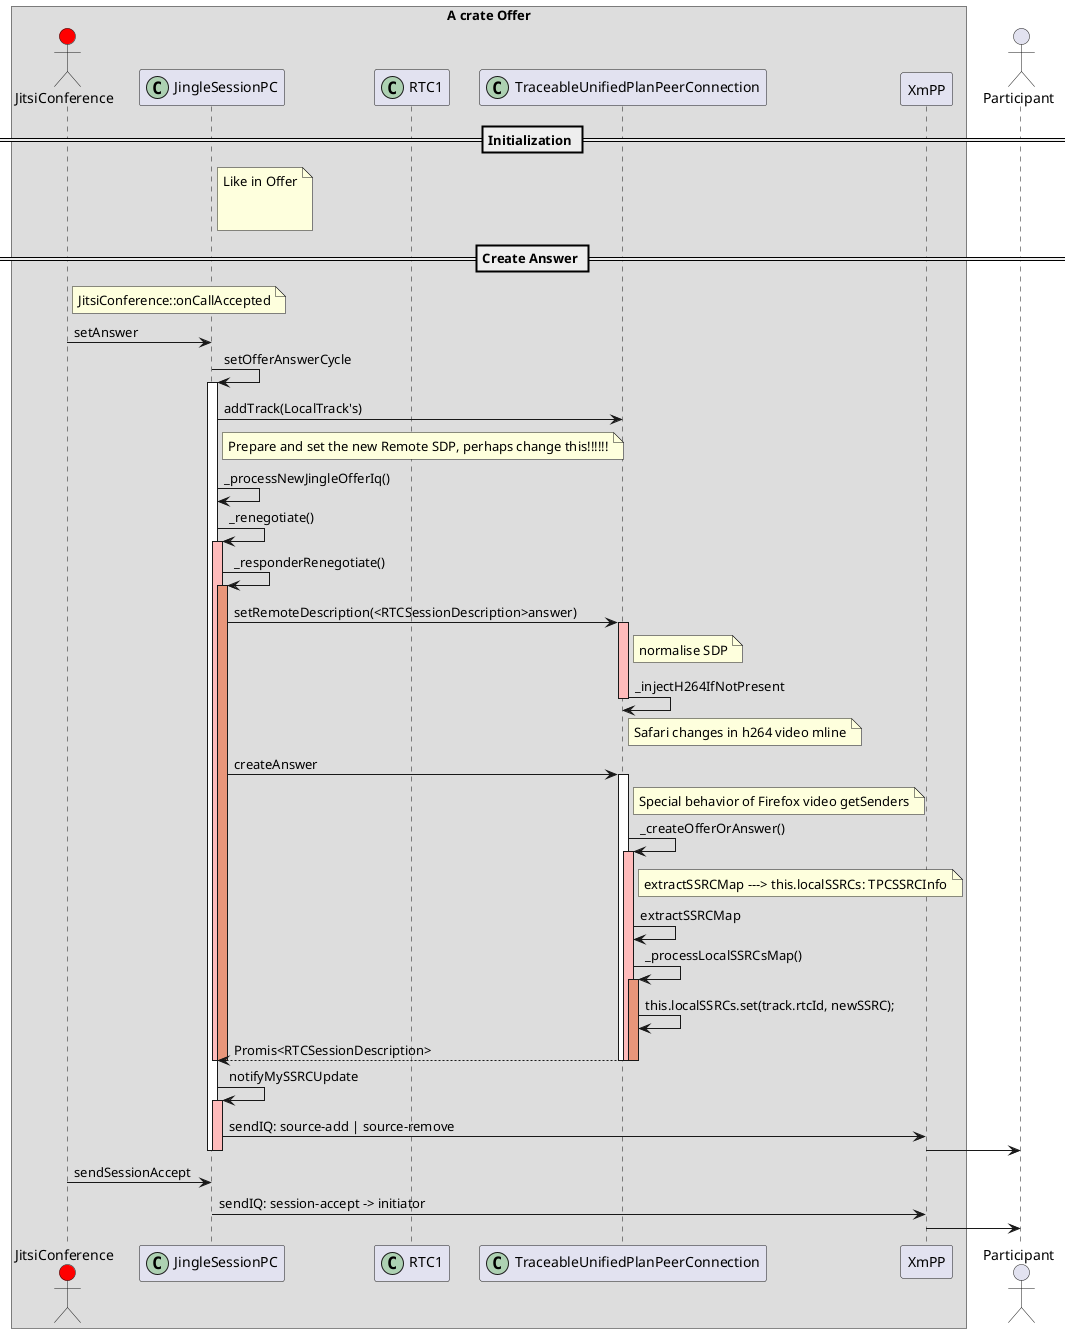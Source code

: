 
@startuml
skinparam ParticipantPadding 10
skinparam BoxPadding 10

box "A crate Offer"
actor JitsiConference #red
participant JingleSessionPC<<(C,#ADD1B2)>>
participant RTC1 <<(C,#ADD1B2)>>
participant TraceableUnifiedPlanPeerConnection<<(C,#ADD1B2)>>
participant XmPP
end box
actor Participant

== Initialization ==
note right of JingleSessionPC
 Like in Offer


end note

== Create Answer ==
note right of JitsiConference
JitsiConference::onCallAccepted
end note

JitsiConference -> JingleSessionPC:  setAnswer
JingleSessionPC -> JingleSessionPC:  setOfferAnswerCycle
activate JingleSessionPC
    JingleSessionPC ->  TraceableUnifiedPlanPeerConnection:  addTrack(LocalTrack's)
    note right of JingleSessionPC
     Prepare and set the new Remote SDP, perhaps change this!!!!!!
    end note
    JingleSessionPC -> JingleSessionPC :_processNewJingleOfferIq()
    JingleSessionPC -> JingleSessionPC :_renegotiate()
    activate JingleSessionPC #FFBBBB
        JingleSessionPC -> JingleSessionPC :_responderRenegotiate()
        activate JingleSessionPC #DarkSalmon
            JingleSessionPC -> TraceableUnifiedPlanPeerConnection: setRemoteDescription(<RTCSessionDescription>answer)
            note right of TraceableUnifiedPlanPeerConnection
             normalise SDP
            end note
                activate TraceableUnifiedPlanPeerConnection #FFBBBB
                    TraceableUnifiedPlanPeerConnection -> TraceableUnifiedPlanPeerConnection:_injectH264IfNotPresent
                    note right of TraceableUnifiedPlanPeerConnection
                     Safari changes in h264 video mline
                    end note
                deactivate TraceableUnifiedPlanPeerConnection

                JingleSessionPC -> TraceableUnifiedPlanPeerConnection: createAnswer
                note right of TraceableUnifiedPlanPeerConnection
                    Special behavior of Firefox video getSenders
                end note
                activate TraceableUnifiedPlanPeerConnection
                                TraceableUnifiedPlanPeerConnection -> TraceableUnifiedPlanPeerConnection: _createOfferOrAnswer()
                                    activate TraceableUnifiedPlanPeerConnection #FFBBBB
                                    note right of TraceableUnifiedPlanPeerConnection
                                     extractSSRCMap ---> this.localSSRCs: TPCSSRCInfo
                                    end note
                                    TraceableUnifiedPlanPeerConnection -> TraceableUnifiedPlanPeerConnection: extractSSRCMap
                                    TraceableUnifiedPlanPeerConnection -> TraceableUnifiedPlanPeerConnection: _processLocalSSRCsMap()
                                        activate TraceableUnifiedPlanPeerConnection #DarkSalmon
                                            TraceableUnifiedPlanPeerConnection -> TraceableUnifiedPlanPeerConnection: this.localSSRCs.set(track.rtcId, newSSRC);
                                            TraceableUnifiedPlanPeerConnection --> JingleSessionPC: Promis<RTCSessionDescription>
                                        deactivate TraceableUnifiedPlanPeerConnection
                                    deactivate TraceableUnifiedPlanPeerConnection
                                deactivate TraceableUnifiedPlanPeerConnection
            deactivate JingleSessionPC
        deactivate JingleSessionPC

        JingleSessionPC -> JingleSessionPC: notifyMySSRCUpdate
        activate JingleSessionPC #FFBBBB
            JingleSessionPC -> XmPP: sendIQ: source-add | source-remove
            XmPP -> Participant
        deactivate JingleSessionPC
     deactivate JingleSessionPC

deactivate JingleSessionPC

JitsiConference -> JingleSessionPC : sendSessionAccept
JingleSessionPC -> XmPP: sendIQ: session-accept -> initiator
XmPP -> Participant
@enduml
